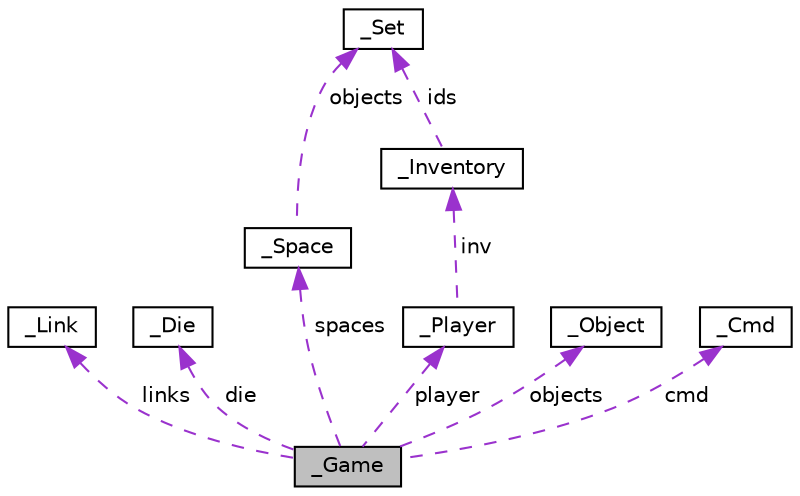 digraph "_Game"
{
  edge [fontname="Helvetica",fontsize="10",labelfontname="Helvetica",labelfontsize="10"];
  node [fontname="Helvetica",fontsize="10",shape=record];
  Node1 [label="_Game",height=0.2,width=0.4,color="black", fillcolor="grey75", style="filled", fontcolor="black"];
  Node2 -> Node1 [dir="back",color="darkorchid3",fontsize="10",style="dashed",label=" links" ,fontname="Helvetica"];
  Node2 [label="_Link",height=0.2,width=0.4,color="black", fillcolor="white", style="filled",URL="$struct__Link.html"];
  Node3 -> Node1 [dir="back",color="darkorchid3",fontsize="10",style="dashed",label=" die" ,fontname="Helvetica"];
  Node3 [label="_Die",height=0.2,width=0.4,color="black", fillcolor="white", style="filled",URL="$struct__Die.html",tooltip="Die structure which contains information about Die. "];
  Node4 -> Node1 [dir="back",color="darkorchid3",fontsize="10",style="dashed",label=" spaces" ,fontname="Helvetica"];
  Node4 [label="_Space",height=0.2,width=0.4,color="black", fillcolor="white", style="filled",URL="$struct__Space.html",tooltip="Space structure. "];
  Node5 -> Node4 [dir="back",color="darkorchid3",fontsize="10",style="dashed",label=" objects" ,fontname="Helvetica"];
  Node5 [label="_Set",height=0.2,width=0.4,color="black", fillcolor="white", style="filled",URL="$struct__Set.html",tooltip="Set structure. "];
  Node6 -> Node1 [dir="back",color="darkorchid3",fontsize="10",style="dashed",label=" objects" ,fontname="Helvetica"];
  Node6 [label="_Object",height=0.2,width=0.4,color="black", fillcolor="white", style="filled",URL="$struct__Object.html",tooltip="Main object structure. "];
  Node7 -> Node1 [dir="back",color="darkorchid3",fontsize="10",style="dashed",label=" cmd" ,fontname="Helvetica"];
  Node7 [label="_Cmd",height=0.2,width=0.4,color="black", fillcolor="white", style="filled",URL="$struct__Cmd.html",tooltip="Command data structure. "];
  Node8 -> Node1 [dir="back",color="darkorchid3",fontsize="10",style="dashed",label=" player" ,fontname="Helvetica"];
  Node8 [label="_Player",height=0.2,width=0.4,color="black", fillcolor="white", style="filled",URL="$struct__Player.html",tooltip="Player&#39;s structure. "];
  Node9 -> Node8 [dir="back",color="darkorchid3",fontsize="10",style="dashed",label=" inv" ,fontname="Helvetica"];
  Node9 [label="_Inventory",height=0.2,width=0.4,color="black", fillcolor="white", style="filled",URL="$struct__Inventory.html"];
  Node5 -> Node9 [dir="back",color="darkorchid3",fontsize="10",style="dashed",label=" ids" ,fontname="Helvetica"];
}
